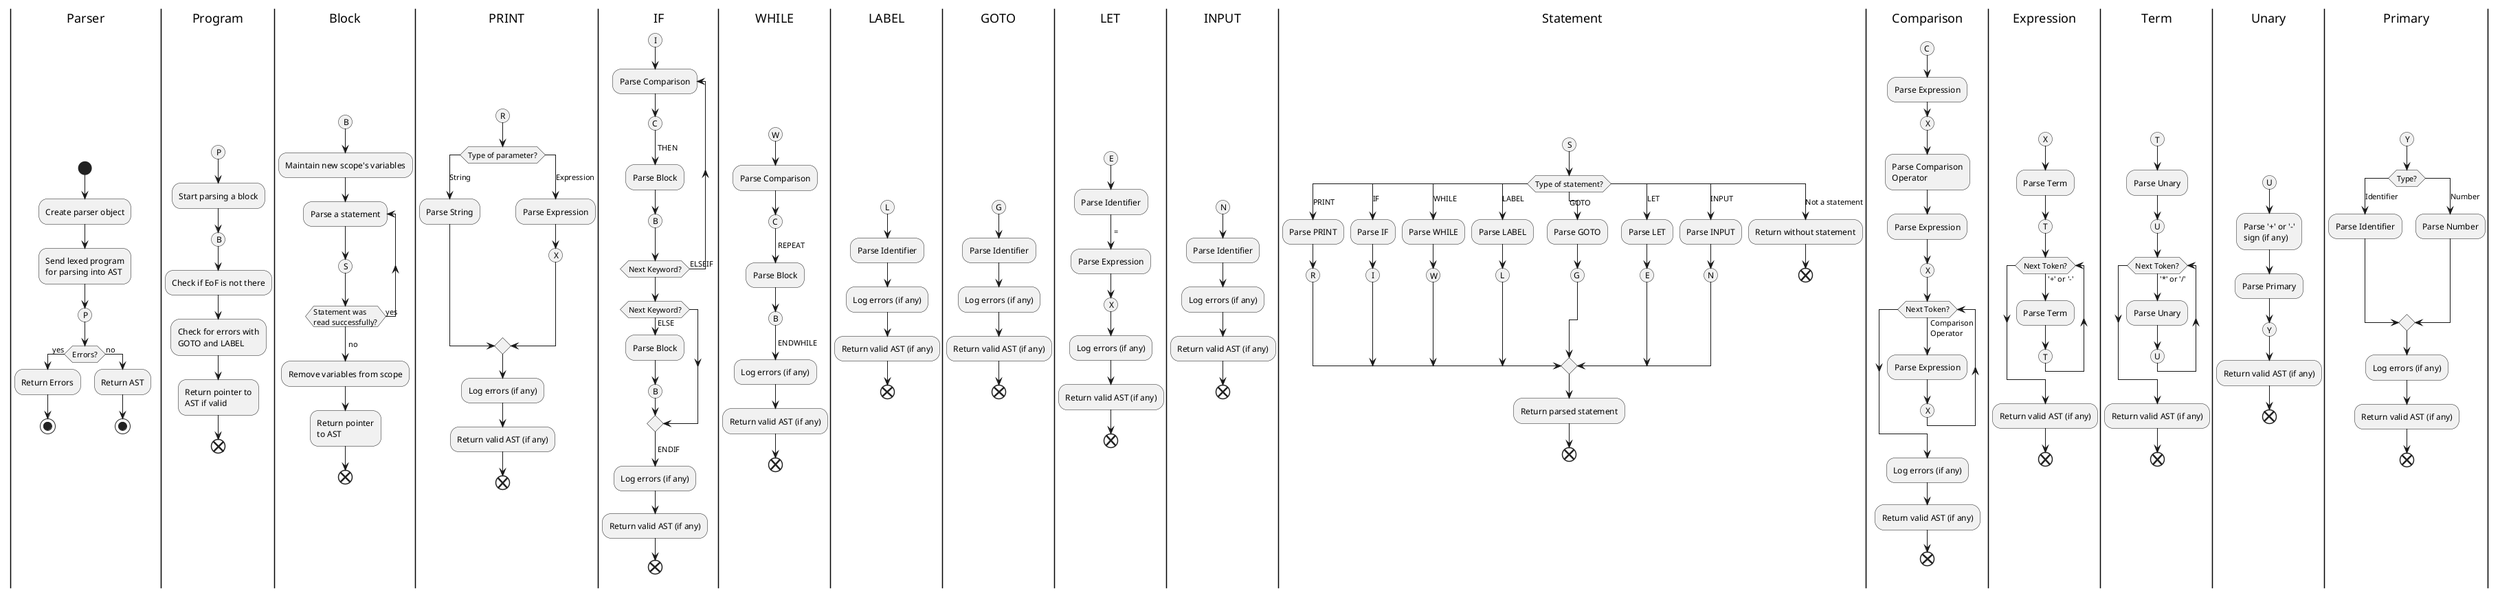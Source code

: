 @startuml

split
-[hidden]->
|Parser|
start
	:Create parser object;
	:Send lexed program\nfor parsing into AST;
	(P)
	if (Errors?) then (yes)
		:Return Errors;
		stop
	else (no)
		:Return AST;
		stop
	endif

split again
-[hidden]->
|Program|
(P)
	:Start parsing a block;
	(B)
	:Check if EoF is not there;
	:Check for errors with\nGOTO and LABEL;
	:Return pointer to\nAST if valid;
end

split again
-[hidden]->
|Block|
(B)
	:Maintain new scope's variables;
	repeat :Parse a statement;
		(S)
	repeatwhile (Statement was\nread successfully?) is (yes)
	->no;
	:Remove variables from scope;
	:Return pointer\nto AST;
end

split again
-[hidden]->
|PRINT|
(R)
	switch (Type of parameter?)
	case (String)
		:Parse String;
	case (Expression)
		:Parse Expression;
		(X)
	endswitch
	:Log errors (if any);
	:Return valid AST (if any);
end

split again
-[hidden]->
|IF|
(I)
	repeat :Parse Comparison;
		(C)
		->THEN;
		:Parse Block;
		(B)
	repeat while (Next Keyword?) is (ELSEIF)
	if (Next Keyword?) is (ELSE) then
		:Parse Block;
		(B)
	endif
	->ENDIF;
	:Log errors (if any);
	:Return valid AST (if any);
end

split again
-[hidden]->
|WHILE|
(W)
	:Parse Comparison;
	(C)
	->REPEAT;
	:Parse Block;
	(B)
	->ENDWHILE;
	:Log errors (if any);
	:Return valid AST (if any);
end

split again
-[hidden]->
|LABEL|
(L)
	:Parse Identifier;
	:Log errors (if any);
	:Return valid AST (if any);
end

split again
-[hidden]->
|GOTO|
(G)
	:Parse Identifier;
	:Log errors (if any);
	:Return valid AST (if any);
end

split again
-[hidden]->
|LET|
(E)
	:Parse Identifier;
	->=;
	:Parse Expression;
	(X)
	:Log errors (if any);
	:Return valid AST (if any);
end

split again
-[hidden]->
|INPUT|
(N)
	:Parse Identifier;
	:Log errors (if any);
	:Return valid AST (if any);
end

split again
-[hidden]->
|Statement|
(S)
	switch (Type of statement?)
	case (PRINT)
		:Parse PRINT;
		(R)
	case (IF)
		:Parse IF;
		(I)
	case (WHILE)
		:Parse WHILE;
		(W)
	case (LABEL)
		:Parse LABEL;
		(L)
	case (GOTO)
		:Parse GOTO;
		(G)
	case (LET)
		:Parse LET;
		(E)
	case (INPUT)
		:Parse INPUT;
		(N)
	case (Not a statement)
		:Return without statement;
		end
	endswitch
	:Return parsed statement;
end

split again
-[hidden]->
|Comparison|
(C)
	:Parse Expression;
	(X)
	:Parse Comparison\nOperator;
	:Parse Expression;
	(X)
	while (Next Token?) is (Comparison\nOperator)
		:Parse Expression;
		(X)
	endwhile
	:Log errors (if any);
	:Return valid AST (if any);
end

split again
-[hidden]->
|Expression|
(X)
	:Parse Term;
	(T)
	while (Next Token?) is ('+' or '-')
		:Parse Term;
		(T)
	endwhile
	:Return valid AST (if any);
end

split again
-[hidden]->
|Term|
(T)
	:Parse Unary;
	(U)
	while (Next Token?) is ('*' or '/')
		:Parse Unary;
		(U)
	endwhile
	:Return valid AST (if any);
end

split again
-[hidden]->
|Unary|
(U)
	:Parse '+' or '-'\nsign (if any);
	:Parse Primary;
	(Y)
	:Return valid AST (if any);
end

split again
-[hidden]->
|Primary|
(Y)
	switch (Type?)
	case (Identifier)
		:Parse Identifier;
	case (Number)
		:Parse Number;
	endswitch
	:Log errors (if any);
	:Return valid AST (if any);
end

@enduml
